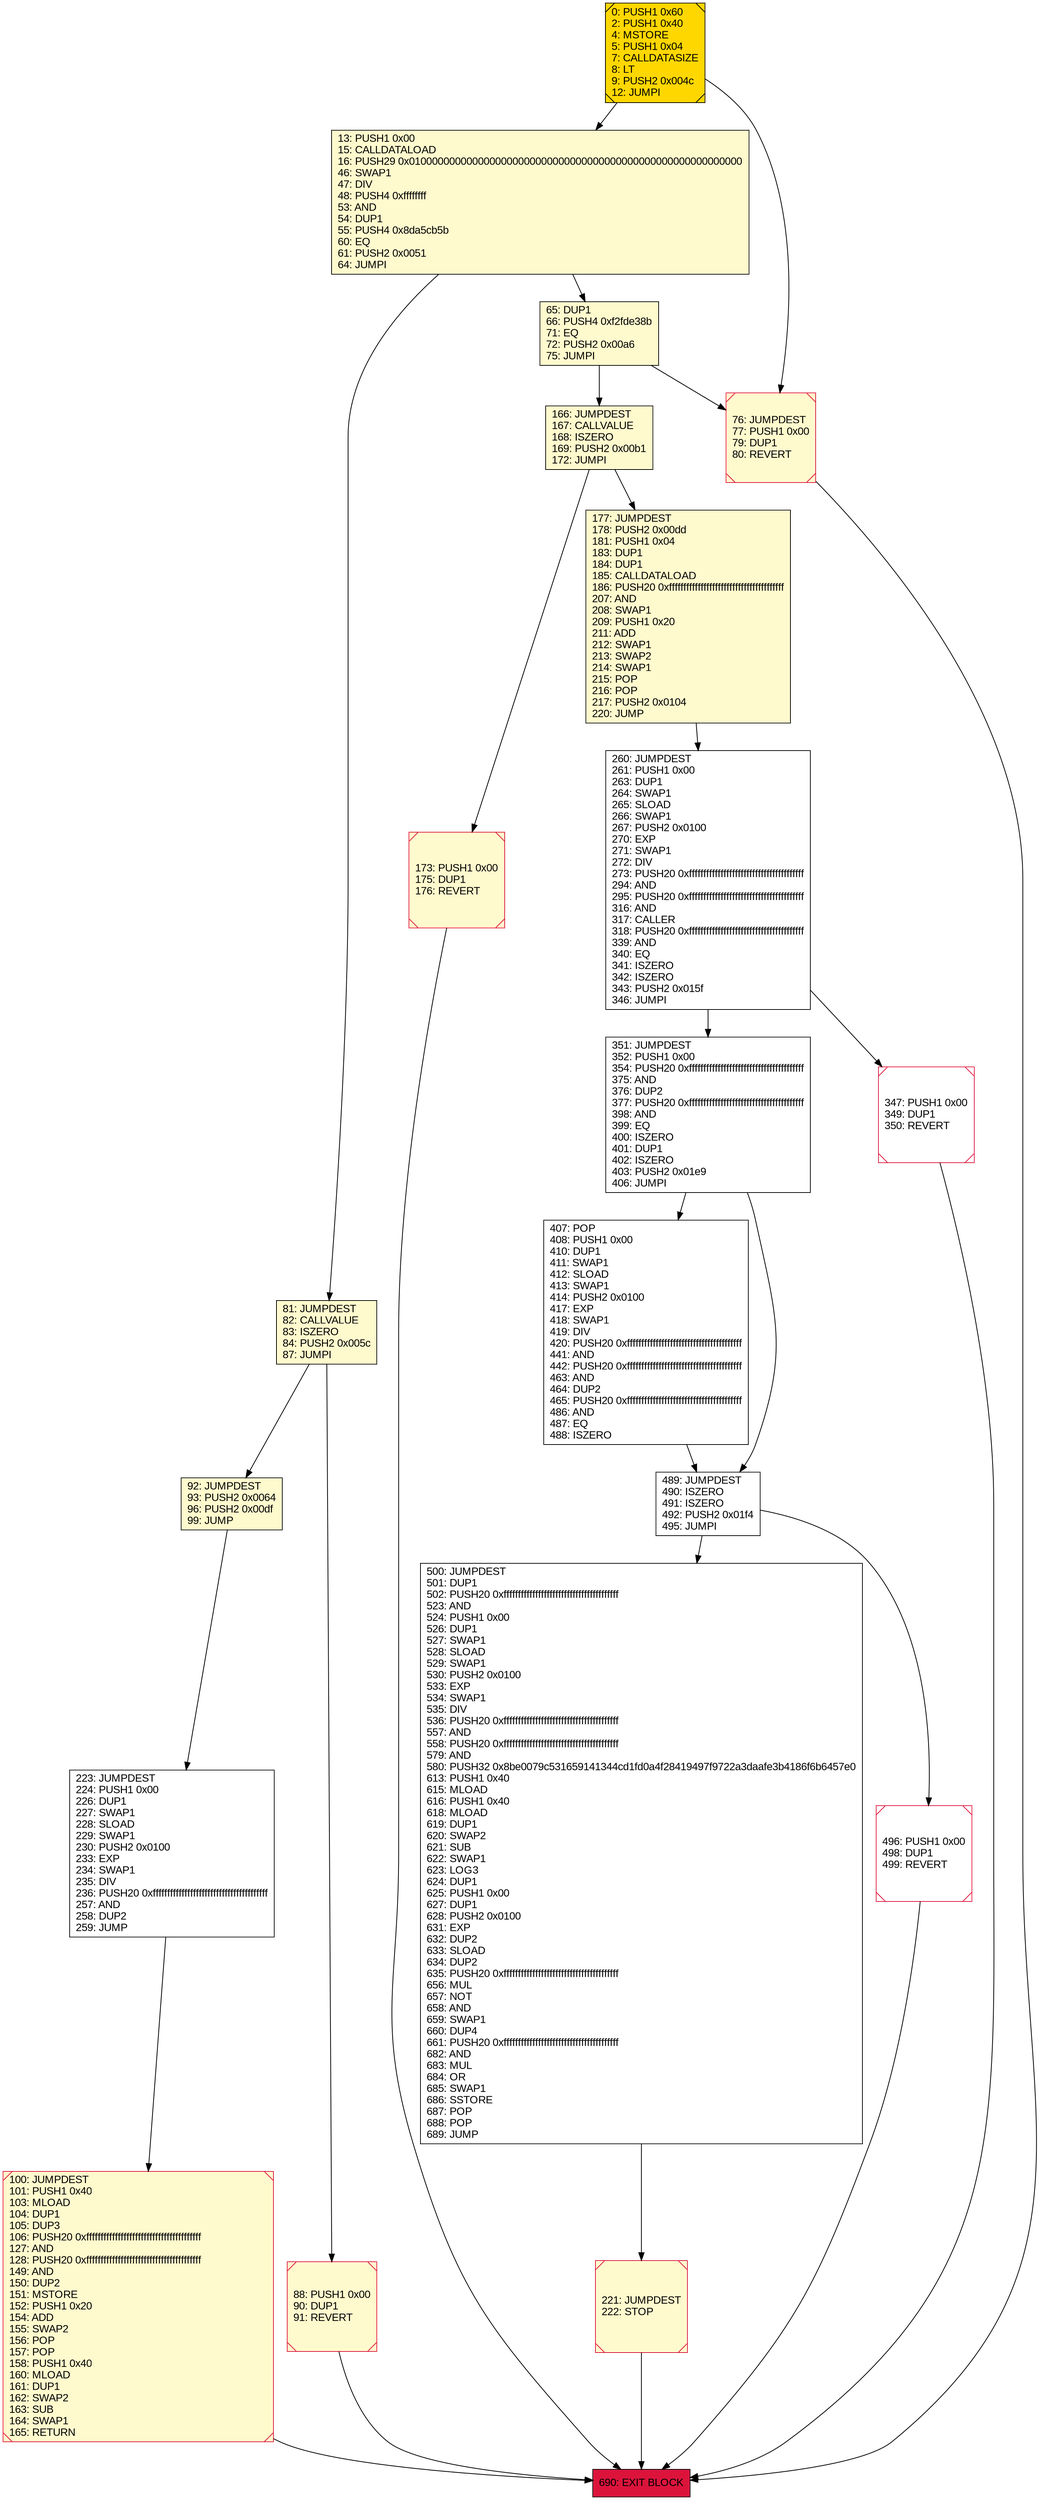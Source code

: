 digraph G {
bgcolor=transparent rankdir=UD;
node [shape=box style=filled color=black fillcolor=white fontname=arial fontcolor=black];
65 [label="65: DUP1\l66: PUSH4 0xf2fde38b\l71: EQ\l72: PUSH2 0x00a6\l75: JUMPI\l" fillcolor=lemonchiffon ];
0 [label="0: PUSH1 0x60\l2: PUSH1 0x40\l4: MSTORE\l5: PUSH1 0x04\l7: CALLDATASIZE\l8: LT\l9: PUSH2 0x004c\l12: JUMPI\l" fillcolor=lemonchiffon shape=Msquare fillcolor=gold ];
500 [label="500: JUMPDEST\l501: DUP1\l502: PUSH20 0xffffffffffffffffffffffffffffffffffffffff\l523: AND\l524: PUSH1 0x00\l526: DUP1\l527: SWAP1\l528: SLOAD\l529: SWAP1\l530: PUSH2 0x0100\l533: EXP\l534: SWAP1\l535: DIV\l536: PUSH20 0xffffffffffffffffffffffffffffffffffffffff\l557: AND\l558: PUSH20 0xffffffffffffffffffffffffffffffffffffffff\l579: AND\l580: PUSH32 0x8be0079c531659141344cd1fd0a4f28419497f9722a3daafe3b4186f6b6457e0\l613: PUSH1 0x40\l615: MLOAD\l616: PUSH1 0x40\l618: MLOAD\l619: DUP1\l620: SWAP2\l621: SUB\l622: SWAP1\l623: LOG3\l624: DUP1\l625: PUSH1 0x00\l627: DUP1\l628: PUSH2 0x0100\l631: EXP\l632: DUP2\l633: SLOAD\l634: DUP2\l635: PUSH20 0xffffffffffffffffffffffffffffffffffffffff\l656: MUL\l657: NOT\l658: AND\l659: SWAP1\l660: DUP4\l661: PUSH20 0xffffffffffffffffffffffffffffffffffffffff\l682: AND\l683: MUL\l684: OR\l685: SWAP1\l686: SSTORE\l687: POP\l688: POP\l689: JUMP\l" ];
13 [label="13: PUSH1 0x00\l15: CALLDATALOAD\l16: PUSH29 0x0100000000000000000000000000000000000000000000000000000000\l46: SWAP1\l47: DIV\l48: PUSH4 0xffffffff\l53: AND\l54: DUP1\l55: PUSH4 0x8da5cb5b\l60: EQ\l61: PUSH2 0x0051\l64: JUMPI\l" fillcolor=lemonchiffon ];
166 [label="166: JUMPDEST\l167: CALLVALUE\l168: ISZERO\l169: PUSH2 0x00b1\l172: JUMPI\l" fillcolor=lemonchiffon ];
92 [label="92: JUMPDEST\l93: PUSH2 0x0064\l96: PUSH2 0x00df\l99: JUMP\l" fillcolor=lemonchiffon ];
76 [label="76: JUMPDEST\l77: PUSH1 0x00\l79: DUP1\l80: REVERT\l" fillcolor=lemonchiffon shape=Msquare color=crimson ];
223 [label="223: JUMPDEST\l224: PUSH1 0x00\l226: DUP1\l227: SWAP1\l228: SLOAD\l229: SWAP1\l230: PUSH2 0x0100\l233: EXP\l234: SWAP1\l235: DIV\l236: PUSH20 0xffffffffffffffffffffffffffffffffffffffff\l257: AND\l258: DUP2\l259: JUMP\l" ];
221 [label="221: JUMPDEST\l222: STOP\l" fillcolor=lemonchiffon shape=Msquare color=crimson ];
489 [label="489: JUMPDEST\l490: ISZERO\l491: ISZERO\l492: PUSH2 0x01f4\l495: JUMPI\l" ];
173 [label="173: PUSH1 0x00\l175: DUP1\l176: REVERT\l" fillcolor=lemonchiffon shape=Msquare color=crimson ];
260 [label="260: JUMPDEST\l261: PUSH1 0x00\l263: DUP1\l264: SWAP1\l265: SLOAD\l266: SWAP1\l267: PUSH2 0x0100\l270: EXP\l271: SWAP1\l272: DIV\l273: PUSH20 0xffffffffffffffffffffffffffffffffffffffff\l294: AND\l295: PUSH20 0xffffffffffffffffffffffffffffffffffffffff\l316: AND\l317: CALLER\l318: PUSH20 0xffffffffffffffffffffffffffffffffffffffff\l339: AND\l340: EQ\l341: ISZERO\l342: ISZERO\l343: PUSH2 0x015f\l346: JUMPI\l" ];
81 [label="81: JUMPDEST\l82: CALLVALUE\l83: ISZERO\l84: PUSH2 0x005c\l87: JUMPI\l" fillcolor=lemonchiffon ];
496 [label="496: PUSH1 0x00\l498: DUP1\l499: REVERT\l" shape=Msquare color=crimson ];
690 [label="690: EXIT BLOCK\l" fillcolor=crimson ];
177 [label="177: JUMPDEST\l178: PUSH2 0x00dd\l181: PUSH1 0x04\l183: DUP1\l184: DUP1\l185: CALLDATALOAD\l186: PUSH20 0xffffffffffffffffffffffffffffffffffffffff\l207: AND\l208: SWAP1\l209: PUSH1 0x20\l211: ADD\l212: SWAP1\l213: SWAP2\l214: SWAP1\l215: POP\l216: POP\l217: PUSH2 0x0104\l220: JUMP\l" fillcolor=lemonchiffon ];
407 [label="407: POP\l408: PUSH1 0x00\l410: DUP1\l411: SWAP1\l412: SLOAD\l413: SWAP1\l414: PUSH2 0x0100\l417: EXP\l418: SWAP1\l419: DIV\l420: PUSH20 0xffffffffffffffffffffffffffffffffffffffff\l441: AND\l442: PUSH20 0xffffffffffffffffffffffffffffffffffffffff\l463: AND\l464: DUP2\l465: PUSH20 0xffffffffffffffffffffffffffffffffffffffff\l486: AND\l487: EQ\l488: ISZERO\l" ];
100 [label="100: JUMPDEST\l101: PUSH1 0x40\l103: MLOAD\l104: DUP1\l105: DUP3\l106: PUSH20 0xffffffffffffffffffffffffffffffffffffffff\l127: AND\l128: PUSH20 0xffffffffffffffffffffffffffffffffffffffff\l149: AND\l150: DUP2\l151: MSTORE\l152: PUSH1 0x20\l154: ADD\l155: SWAP2\l156: POP\l157: POP\l158: PUSH1 0x40\l160: MLOAD\l161: DUP1\l162: SWAP2\l163: SUB\l164: SWAP1\l165: RETURN\l" fillcolor=lemonchiffon shape=Msquare color=crimson ];
88 [label="88: PUSH1 0x00\l90: DUP1\l91: REVERT\l" fillcolor=lemonchiffon shape=Msquare color=crimson ];
347 [label="347: PUSH1 0x00\l349: DUP1\l350: REVERT\l" shape=Msquare color=crimson ];
351 [label="351: JUMPDEST\l352: PUSH1 0x00\l354: PUSH20 0xffffffffffffffffffffffffffffffffffffffff\l375: AND\l376: DUP2\l377: PUSH20 0xffffffffffffffffffffffffffffffffffffffff\l398: AND\l399: EQ\l400: ISZERO\l401: DUP1\l402: ISZERO\l403: PUSH2 0x01e9\l406: JUMPI\l" ];
100 -> 690;
347 -> 690;
81 -> 88;
88 -> 690;
65 -> 166;
500 -> 221;
351 -> 489;
166 -> 177;
223 -> 100;
92 -> 223;
496 -> 690;
166 -> 173;
351 -> 407;
65 -> 76;
13 -> 65;
0 -> 13;
0 -> 76;
489 -> 500;
260 -> 351;
260 -> 347;
13 -> 81;
81 -> 92;
489 -> 496;
177 -> 260;
76 -> 690;
221 -> 690;
407 -> 489;
173 -> 690;
}